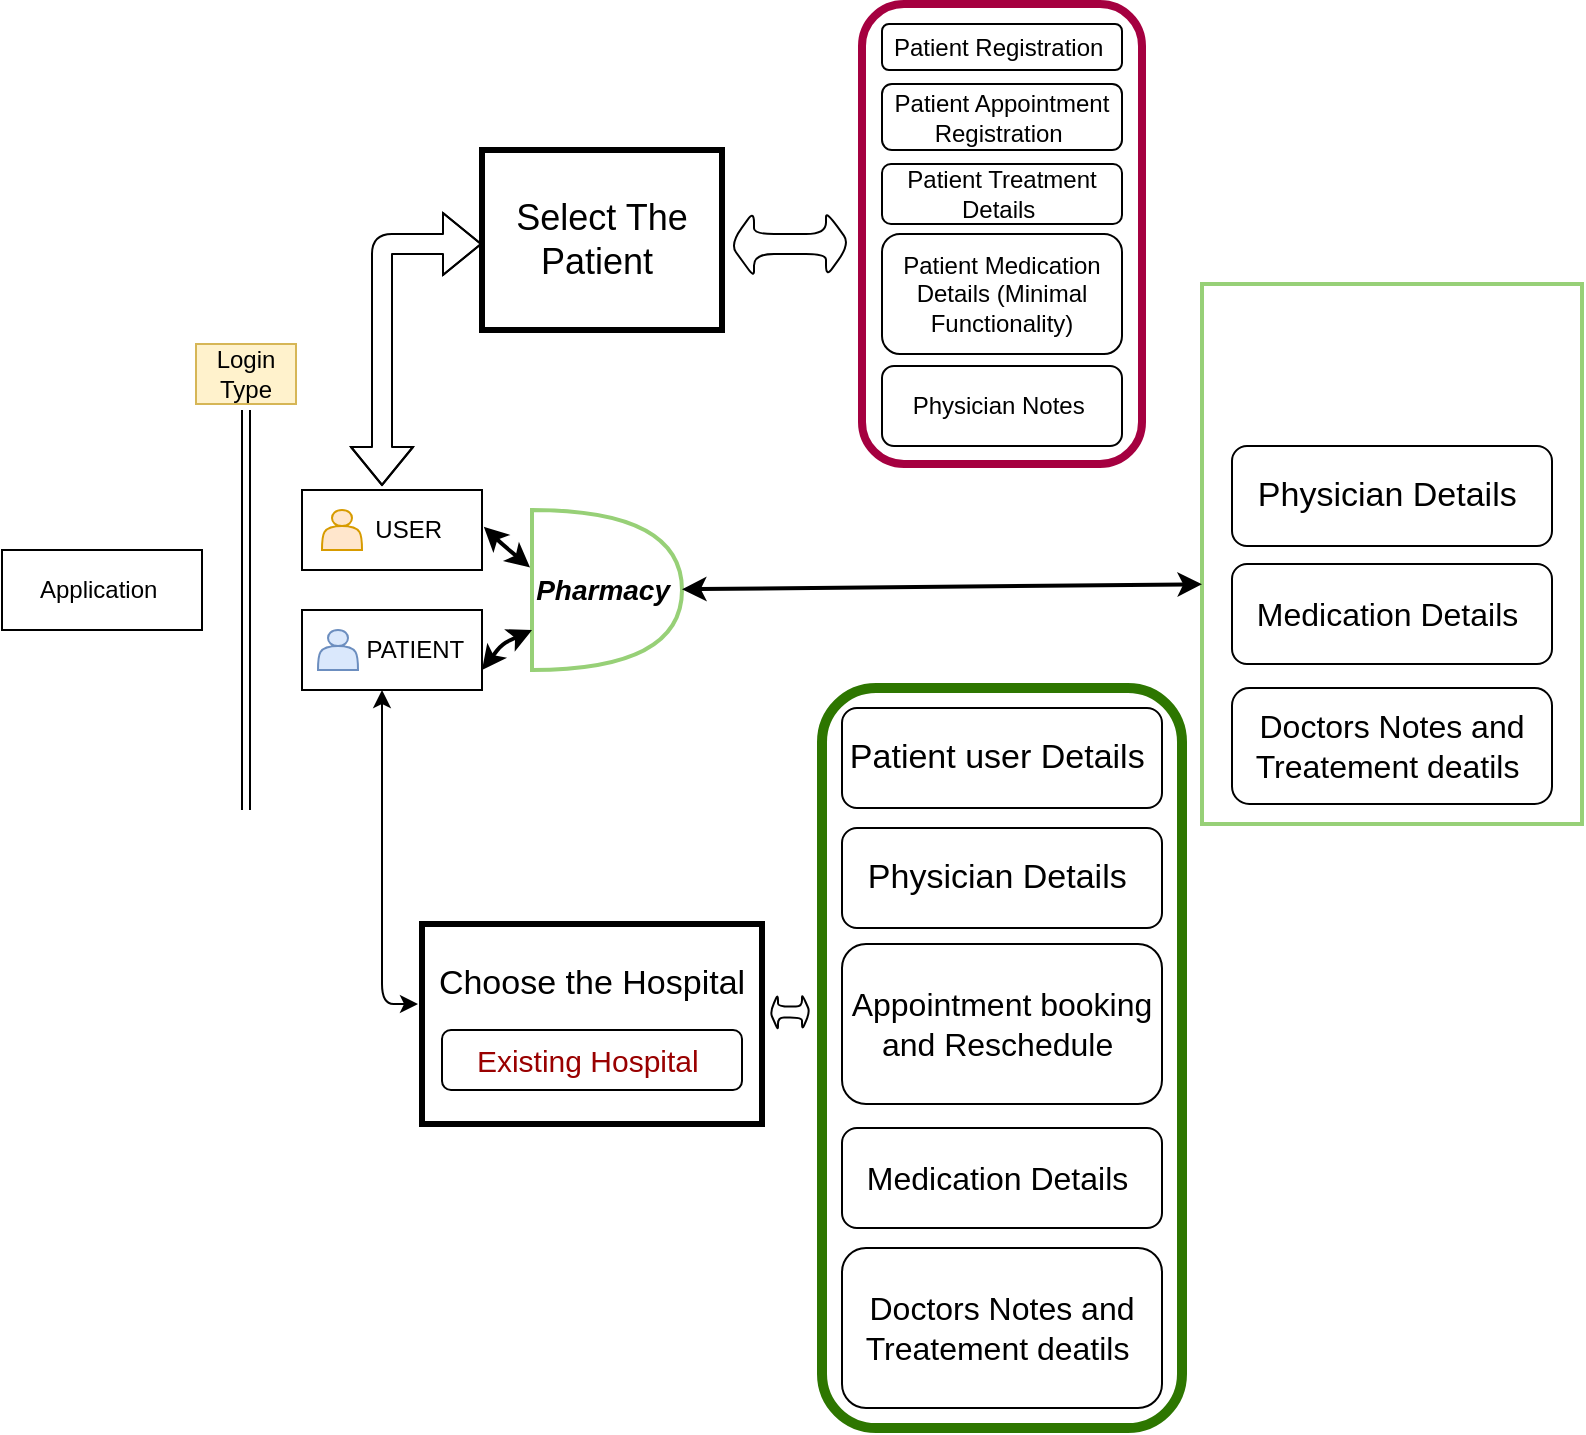 <mxfile version="13.1.14" type="github">
  <diagram id="NR3o1T6ou2UoHp0PEkLH" name="Page-1">
    <mxGraphModel dx="723" dy="383" grid="1" gridSize="10" guides="1" tooltips="1" connect="1" arrows="1" fold="1" page="1" pageScale="1" pageWidth="827" pageHeight="1169" math="0" shadow="0">
      <root>
        <mxCell id="0" />
        <mxCell id="1" parent="0" />
        <mxCell id="SBzB5cQZhlxhhaeW5GnA-40" value="" style="rounded=1;whiteSpace=wrap;html=1;strokeWidth=5;fillColor=none;strokeColor=#2D7600;fontColor=#ffffff;" parent="1" vertex="1">
          <mxGeometry x="420" y="362" width="180" height="370" as="geometry" />
        </mxCell>
        <mxCell id="SBzB5cQZhlxhhaeW5GnA-1" value="Application&amp;nbsp;" style="rounded=0;whiteSpace=wrap;html=1;" parent="1" vertex="1">
          <mxGeometry x="10" y="293" width="100" height="40" as="geometry" />
        </mxCell>
        <mxCell id="SBzB5cQZhlxhhaeW5GnA-11" value="&amp;nbsp; &amp;nbsp; &amp;nbsp;USER" style="rounded=0;whiteSpace=wrap;html=1;" parent="1" vertex="1">
          <mxGeometry x="160" y="263" width="90" height="40" as="geometry" />
        </mxCell>
        <mxCell id="SBzB5cQZhlxhhaeW5GnA-12" value="&amp;nbsp; &amp;nbsp; &amp;nbsp; &amp;nbsp;PATIENT" style="rounded=0;whiteSpace=wrap;html=1;" parent="1" vertex="1">
          <mxGeometry x="160" y="323" width="90" height="40" as="geometry" />
        </mxCell>
        <mxCell id="SBzB5cQZhlxhhaeW5GnA-13" value="" style="shape=link;html=1;" parent="1" edge="1">
          <mxGeometry width="50" height="50" relative="1" as="geometry">
            <mxPoint x="132" y="423" as="sourcePoint" />
            <mxPoint x="132" y="223" as="targetPoint" />
            <Array as="points" />
          </mxGeometry>
        </mxCell>
        <mxCell id="SBzB5cQZhlxhhaeW5GnA-16" value="Login Type" style="text;html=1;align=center;verticalAlign=middle;whiteSpace=wrap;rounded=0;fillColor=#fff2cc;strokeColor=#d6b656;" parent="1" vertex="1">
          <mxGeometry x="107" y="190" width="50" height="30" as="geometry" />
        </mxCell>
        <mxCell id="SBzB5cQZhlxhhaeW5GnA-18" value="Patient Registration&amp;nbsp;" style="rounded=1;whiteSpace=wrap;html=1;" parent="1" vertex="1">
          <mxGeometry x="450" y="30" width="120" height="23" as="geometry" />
        </mxCell>
        <mxCell id="SBzB5cQZhlxhhaeW5GnA-19" value="Patient Appointment Registration&amp;nbsp;" style="rounded=1;whiteSpace=wrap;html=1;" parent="1" vertex="1">
          <mxGeometry x="450" y="60" width="120" height="33" as="geometry" />
        </mxCell>
        <mxCell id="SBzB5cQZhlxhhaeW5GnA-20" value="Patient Treatment Details&amp;nbsp;" style="rounded=1;whiteSpace=wrap;html=1;" parent="1" vertex="1">
          <mxGeometry x="450" y="100" width="120" height="30" as="geometry" />
        </mxCell>
        <mxCell id="SBzB5cQZhlxhhaeW5GnA-21" value="Patient Medication Details (Minimal Functionality)" style="rounded=1;whiteSpace=wrap;html=1;" parent="1" vertex="1">
          <mxGeometry x="450" y="135" width="120" height="60" as="geometry" />
        </mxCell>
        <mxCell id="SBzB5cQZhlxhhaeW5GnA-24" value="" style="shape=actor;whiteSpace=wrap;html=1;strokeWidth=1;fillColor=#ffe6cc;strokeColor=#d79b00;" parent="1" vertex="1">
          <mxGeometry x="170" y="273" width="20" height="20" as="geometry" />
        </mxCell>
        <mxCell id="SBzB5cQZhlxhhaeW5GnA-25" value="" style="shape=actor;whiteSpace=wrap;html=1;strokeWidth=1;fillColor=#dae8fc;strokeColor=#6c8ebf;" parent="1" vertex="1">
          <mxGeometry x="168" y="333" width="20" height="20" as="geometry" />
        </mxCell>
        <mxCell id="SBzB5cQZhlxhhaeW5GnA-30" value="" style="rounded=1;whiteSpace=wrap;html=1;strokeWidth=4;fillColor=none;strokeColor=#A50040;fontColor=#ffffff;" parent="1" vertex="1">
          <mxGeometry x="440" y="20" width="140" height="230" as="geometry" />
        </mxCell>
        <mxCell id="SBzB5cQZhlxhhaeW5GnA-31" value="Physician Notes&amp;nbsp;" style="rounded=1;whiteSpace=wrap;html=1;strokeWidth=1;fillColor=none;" parent="1" vertex="1">
          <mxGeometry x="450" y="201" width="120" height="40" as="geometry" />
        </mxCell>
        <mxCell id="SBzB5cQZhlxhhaeW5GnA-33" value="" style="shape=flexArrow;endArrow=classic;startArrow=classic;html=1;" parent="1" edge="1">
          <mxGeometry width="50" height="50" relative="1" as="geometry">
            <mxPoint x="200" y="261" as="sourcePoint" />
            <mxPoint x="250" y="140" as="targetPoint" />
            <Array as="points">
              <mxPoint x="200" y="140" />
            </Array>
          </mxGeometry>
        </mxCell>
        <mxCell id="SBzB5cQZhlxhhaeW5GnA-34" value="&lt;font style=&quot;font-size: 17px&quot;&gt;Patient user Details&amp;nbsp;&lt;/font&gt;" style="rounded=1;whiteSpace=wrap;html=1;strokeWidth=1;fillColor=none;" parent="1" vertex="1">
          <mxGeometry x="430" y="372" width="160" height="50" as="geometry" />
        </mxCell>
        <mxCell id="SBzB5cQZhlxhhaeW5GnA-36" value="&lt;font style=&quot;font-size: 17px&quot;&gt;Physician Details&amp;nbsp;&lt;/font&gt;" style="rounded=1;whiteSpace=wrap;html=1;strokeWidth=1;fillColor=none;" parent="1" vertex="1">
          <mxGeometry x="430" y="432" width="160" height="50" as="geometry" />
        </mxCell>
        <mxCell id="SBzB5cQZhlxhhaeW5GnA-37" value="&lt;font style=&quot;font-size: 16px&quot;&gt;Appointment booking and Reschedule&amp;nbsp;&lt;/font&gt;" style="rounded=1;whiteSpace=wrap;html=1;strokeWidth=1;fillColor=none;" parent="1" vertex="1">
          <mxGeometry x="430" y="490" width="160" height="80" as="geometry" />
        </mxCell>
        <mxCell id="SBzB5cQZhlxhhaeW5GnA-38" value="&lt;font style=&quot;font-size: 16px&quot;&gt;Medication Details&amp;nbsp;&lt;/font&gt;" style="rounded=1;whiteSpace=wrap;html=1;strokeWidth=1;fillColor=none;" parent="1" vertex="1">
          <mxGeometry x="430" y="582" width="160" height="50" as="geometry" />
        </mxCell>
        <mxCell id="SBzB5cQZhlxhhaeW5GnA-39" value="&lt;font style=&quot;font-size: 16px&quot;&gt;Doctors Notes and Treatement deatils&amp;nbsp;&lt;/font&gt;" style="rounded=1;whiteSpace=wrap;html=1;strokeWidth=1;fillColor=none;" parent="1" vertex="1">
          <mxGeometry x="430" y="642" width="160" height="80" as="geometry" />
        </mxCell>
        <mxCell id="SBzB5cQZhlxhhaeW5GnA-42" value="&lt;span style=&quot;font-family: &amp;#34;helvetica&amp;#34; ; text-align: left ; font-size: 17px&quot;&gt;Choose the Hospital&lt;/span&gt;&lt;br&gt;&lt;font style=&quot;font-size: 17px&quot;&gt;&lt;br&gt;&lt;br&gt;&lt;/font&gt;" style="rounded=0;whiteSpace=wrap;html=1;strokeWidth=3;fillColor=none;" parent="1" vertex="1">
          <mxGeometry x="220" y="480" width="170" height="100" as="geometry" />
        </mxCell>
        <mxCell id="SBzB5cQZhlxhhaeW5GnA-44" value="&lt;font style=&quot;font-size: 15px&quot; color=&quot;#990000&quot;&gt;Existing Hospital&amp;nbsp;&lt;/font&gt;" style="rounded=1;whiteSpace=wrap;html=1;strokeWidth=1;fillColor=none;" parent="1" vertex="1">
          <mxGeometry x="230" y="533" width="150" height="30" as="geometry" />
        </mxCell>
        <mxCell id="SBzB5cQZhlxhhaeW5GnA-45" value="" style="endArrow=classic;startArrow=classic;html=1;exitX=0;exitY=0.4;exitDx=0;exitDy=0;exitPerimeter=0;" parent="1" edge="1">
          <mxGeometry width="50" height="50" relative="1" as="geometry">
            <mxPoint x="218" y="520" as="sourcePoint" />
            <mxPoint x="200" y="363" as="targetPoint" />
            <Array as="points">
              <mxPoint x="200" y="520" />
            </Array>
          </mxGeometry>
        </mxCell>
        <mxCell id="SBzB5cQZhlxhhaeW5GnA-46" value="" style="shape=doubleArrow;whiteSpace=wrap;html=1;rounded=1;strokeWidth=1;fillColor=none;" parent="1" vertex="1">
          <mxGeometry x="394" y="515" width="20" height="18" as="geometry" />
        </mxCell>
        <mxCell id="SBzB5cQZhlxhhaeW5GnA-47" value="&lt;font style=&quot;font-size: 18px&quot;&gt;Select The Patient&amp;nbsp;&lt;/font&gt;" style="rounded=0;whiteSpace=wrap;html=1;strokeWidth=3;fillColor=none;" parent="1" vertex="1">
          <mxGeometry x="250" y="93" width="120" height="90" as="geometry" />
        </mxCell>
        <mxCell id="SBzB5cQZhlxhhaeW5GnA-50" value="" style="shape=doubleArrow;whiteSpace=wrap;html=1;rounded=1;strokeWidth=1;fillColor=none;" parent="1" vertex="1">
          <mxGeometry x="374" y="123.5" width="60" height="33" as="geometry" />
        </mxCell>
        <mxCell id="se7c6AogFXj0SP4nWHG8-2" value="&lt;font style=&quot;font-size: 14px&quot;&gt;&lt;b&gt;&lt;i&gt;Pharmacy&amp;nbsp;&lt;/i&gt;&lt;/b&gt;&lt;/font&gt;" style="shape=or;whiteSpace=wrap;html=1;rounded=1;strokeWidth=2;fillColor=none;strokeColor=#97D077;" vertex="1" parent="1">
          <mxGeometry x="275" y="273" width="75" height="80" as="geometry" />
        </mxCell>
        <mxCell id="se7c6AogFXj0SP4nWHG8-4" value="" style="rounded=0;whiteSpace=wrap;html=1;strokeColor=#97D077;strokeWidth=2;fillColor=none;" vertex="1" parent="1">
          <mxGeometry x="610" y="160" width="190" height="270" as="geometry" />
        </mxCell>
        <mxCell id="se7c6AogFXj0SP4nWHG8-6" value="" style="endArrow=classic;startArrow=classic;html=1;strokeWidth=2;entryX=0;entryY=0.556;entryDx=0;entryDy=0;entryPerimeter=0;" edge="1" parent="1" source="se7c6AogFXj0SP4nWHG8-2" target="se7c6AogFXj0SP4nWHG8-4">
          <mxGeometry width="50" height="50" relative="1" as="geometry">
            <mxPoint x="390" y="360" as="sourcePoint" />
            <mxPoint x="600" y="308" as="targetPoint" />
          </mxGeometry>
        </mxCell>
        <mxCell id="se7c6AogFXj0SP4nWHG8-7" value="&lt;font style=&quot;font-size: 17px&quot;&gt;Physician Details&amp;nbsp;&lt;/font&gt;" style="rounded=1;whiteSpace=wrap;html=1;strokeWidth=1;fillColor=none;" vertex="1" parent="1">
          <mxGeometry x="625" y="241" width="160" height="50" as="geometry" />
        </mxCell>
        <mxCell id="se7c6AogFXj0SP4nWHG8-8" value="&lt;font style=&quot;font-size: 16px&quot;&gt;Medication Details&amp;nbsp;&lt;/font&gt;" style="rounded=1;whiteSpace=wrap;html=1;strokeWidth=1;fillColor=none;" vertex="1" parent="1">
          <mxGeometry x="625" y="300" width="160" height="50" as="geometry" />
        </mxCell>
        <mxCell id="se7c6AogFXj0SP4nWHG8-11" value="&lt;font style=&quot;font-size: 16px&quot;&gt;Doctors Notes and Treatement deatils&amp;nbsp;&lt;/font&gt;" style="rounded=1;whiteSpace=wrap;html=1;strokeWidth=1;fillColor=none;" vertex="1" parent="1">
          <mxGeometry x="625" y="362" width="160" height="58" as="geometry" />
        </mxCell>
        <mxCell id="se7c6AogFXj0SP4nWHG8-12" value="" style="endArrow=classic;startArrow=classic;html=1;strokeWidth=2;exitX=1;exitY=0.75;exitDx=0;exitDy=0;entryX=0;entryY=0.75;entryDx=0;entryDy=0;entryPerimeter=0;" edge="1" parent="1" source="SBzB5cQZhlxhhaeW5GnA-12" target="se7c6AogFXj0SP4nWHG8-2">
          <mxGeometry width="50" height="50" relative="1" as="geometry">
            <mxPoint x="200" y="380" as="sourcePoint" />
            <mxPoint x="360" y="213" as="targetPoint" />
            <Array as="points">
              <mxPoint x="260" y="340" />
            </Array>
          </mxGeometry>
        </mxCell>
        <mxCell id="se7c6AogFXj0SP4nWHG8-14" value="" style="endArrow=classic;startArrow=classic;html=1;strokeWidth=2;exitX=1.01;exitY=0.461;exitDx=0;exitDy=0;entryX=-0.013;entryY=0.359;entryDx=0;entryDy=0;entryPerimeter=0;exitPerimeter=0;" edge="1" parent="1" source="SBzB5cQZhlxhhaeW5GnA-11" target="se7c6AogFXj0SP4nWHG8-2">
          <mxGeometry width="50" height="50" relative="1" as="geometry">
            <mxPoint x="260" y="363" as="sourcePoint" />
            <mxPoint x="285" y="343" as="targetPoint" />
            <Array as="points">
              <mxPoint x="260" y="290" />
            </Array>
          </mxGeometry>
        </mxCell>
      </root>
    </mxGraphModel>
  </diagram>
</mxfile>
